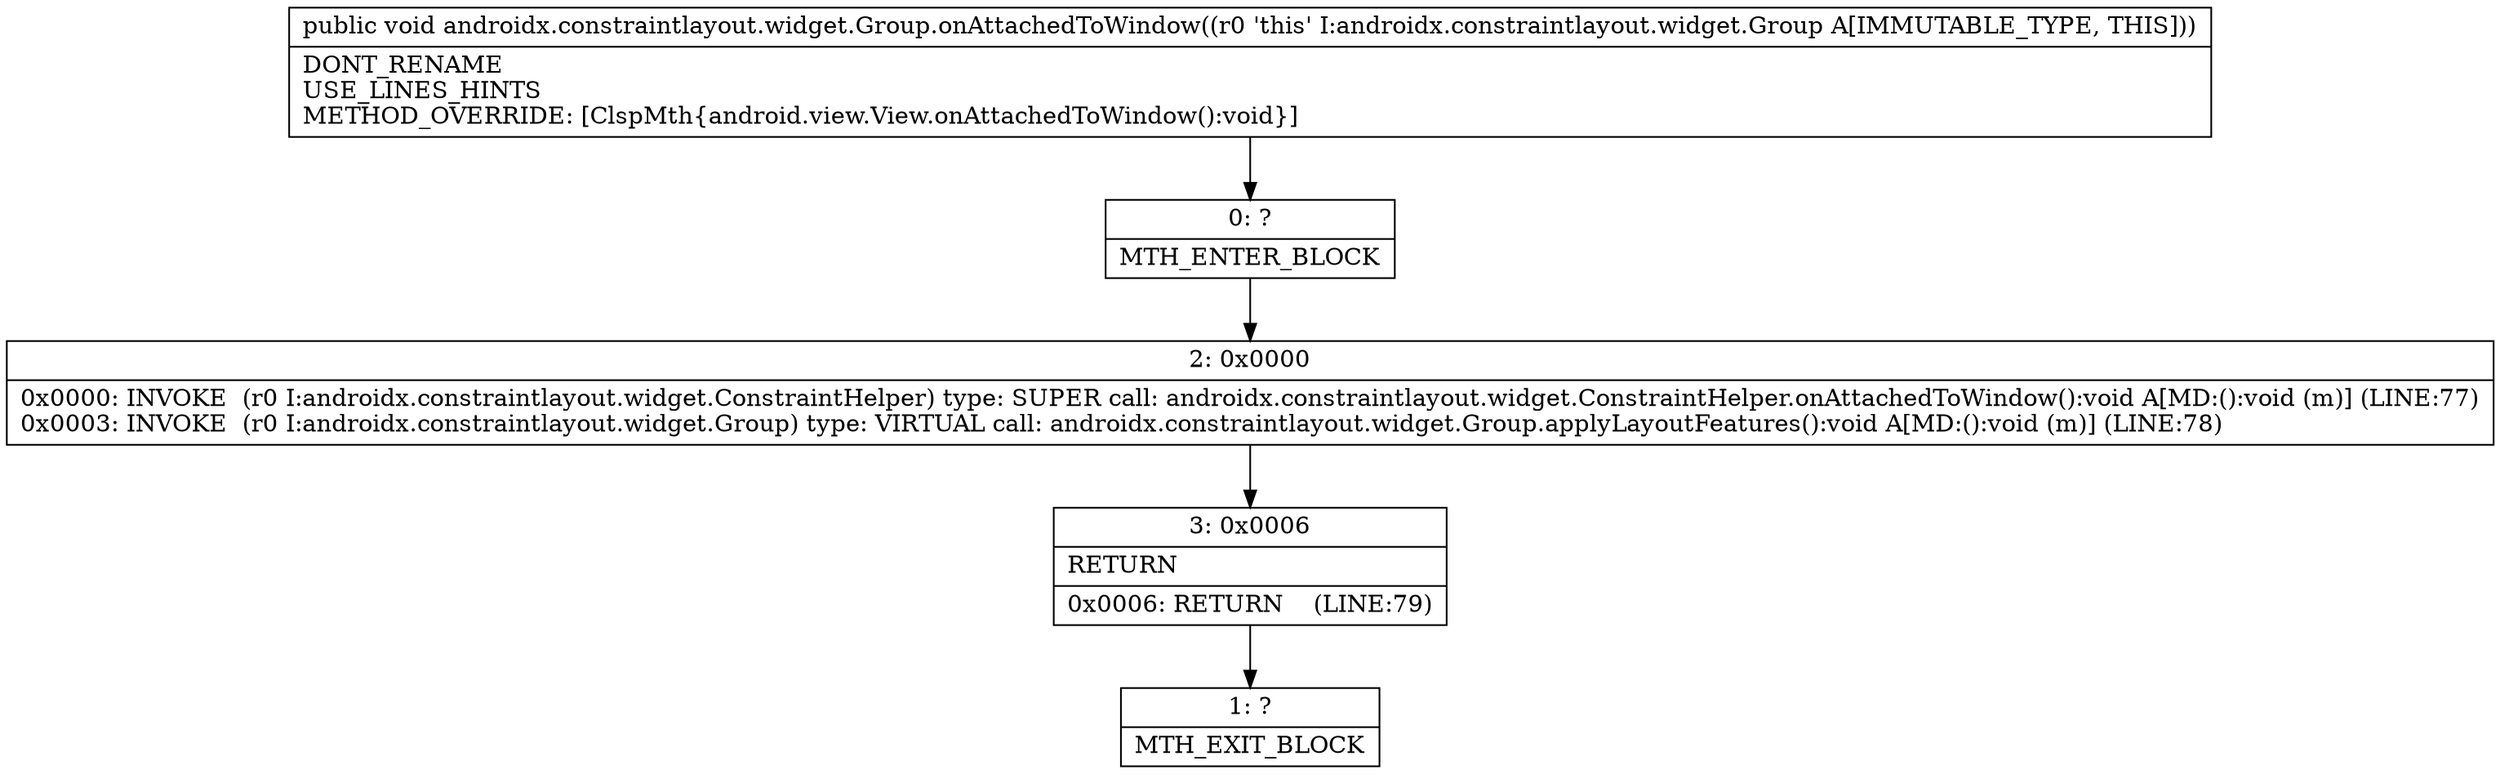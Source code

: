 digraph "CFG forandroidx.constraintlayout.widget.Group.onAttachedToWindow()V" {
Node_0 [shape=record,label="{0\:\ ?|MTH_ENTER_BLOCK\l}"];
Node_2 [shape=record,label="{2\:\ 0x0000|0x0000: INVOKE  (r0 I:androidx.constraintlayout.widget.ConstraintHelper) type: SUPER call: androidx.constraintlayout.widget.ConstraintHelper.onAttachedToWindow():void A[MD:():void (m)] (LINE:77)\l0x0003: INVOKE  (r0 I:androidx.constraintlayout.widget.Group) type: VIRTUAL call: androidx.constraintlayout.widget.Group.applyLayoutFeatures():void A[MD:():void (m)] (LINE:78)\l}"];
Node_3 [shape=record,label="{3\:\ 0x0006|RETURN\l|0x0006: RETURN    (LINE:79)\l}"];
Node_1 [shape=record,label="{1\:\ ?|MTH_EXIT_BLOCK\l}"];
MethodNode[shape=record,label="{public void androidx.constraintlayout.widget.Group.onAttachedToWindow((r0 'this' I:androidx.constraintlayout.widget.Group A[IMMUTABLE_TYPE, THIS]))  | DONT_RENAME\lUSE_LINES_HINTS\lMETHOD_OVERRIDE: [ClspMth\{android.view.View.onAttachedToWindow():void\}]\l}"];
MethodNode -> Node_0;Node_0 -> Node_2;
Node_2 -> Node_3;
Node_3 -> Node_1;
}

